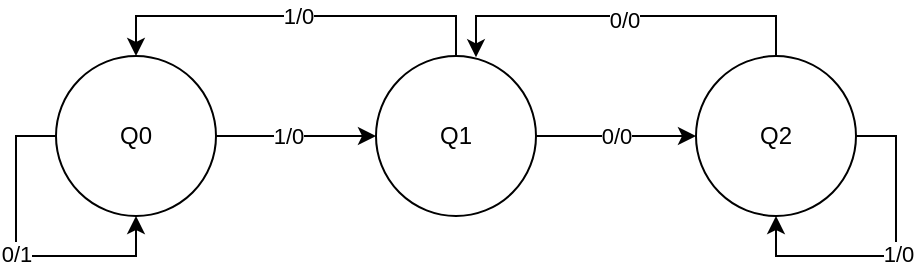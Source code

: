 <mxfile version="24.8.6">
  <diagram name="Page-1" id="q6GDC71LdRmAc72PtHWJ">
    <mxGraphModel dx="911" dy="537" grid="1" gridSize="10" guides="1" tooltips="1" connect="1" arrows="1" fold="1" page="1" pageScale="1" pageWidth="850" pageHeight="1100" math="0" shadow="0">
      <root>
        <mxCell id="0" />
        <mxCell id="1" parent="0" />
        <mxCell id="J32bGVidxV7TFzXrQul5-2" value="&lt;div&gt;Q0&lt;/div&gt;" style="ellipse;whiteSpace=wrap;html=1;aspect=fixed;" vertex="1" parent="1">
          <mxGeometry x="160" y="280" width="80" height="80" as="geometry" />
        </mxCell>
        <mxCell id="J32bGVidxV7TFzXrQul5-30" style="edgeStyle=orthogonalEdgeStyle;rounded=0;orthogonalLoop=1;jettySize=auto;html=1;exitX=0.5;exitY=0;exitDx=0;exitDy=0;entryX=0.5;entryY=0;entryDx=0;entryDy=0;" edge="1" parent="1" source="J32bGVidxV7TFzXrQul5-3" target="J32bGVidxV7TFzXrQul5-2">
          <mxGeometry relative="1" as="geometry" />
        </mxCell>
        <mxCell id="J32bGVidxV7TFzXrQul5-31" value="1/0" style="edgeLabel;html=1;align=center;verticalAlign=middle;resizable=0;points=[];" vertex="1" connectable="0" parent="J32bGVidxV7TFzXrQul5-30">
          <mxGeometry x="-0.009" y="3" relative="1" as="geometry">
            <mxPoint y="-3" as="offset" />
          </mxGeometry>
        </mxCell>
        <mxCell id="J32bGVidxV7TFzXrQul5-3" value="&lt;div&gt;Q1&lt;/div&gt;" style="ellipse;whiteSpace=wrap;html=1;aspect=fixed;" vertex="1" parent="1">
          <mxGeometry x="320" y="280" width="80" height="80" as="geometry" />
        </mxCell>
        <mxCell id="J32bGVidxV7TFzXrQul5-4" value="Q2" style="ellipse;whiteSpace=wrap;html=1;aspect=fixed;" vertex="1" parent="1">
          <mxGeometry x="480" y="280" width="80" height="80" as="geometry" />
        </mxCell>
        <mxCell id="J32bGVidxV7TFzXrQul5-6" value="" style="endArrow=classic;html=1;rounded=0;exitX=1;exitY=0.5;exitDx=0;exitDy=0;entryX=0;entryY=0.5;entryDx=0;entryDy=0;" edge="1" parent="1" source="J32bGVidxV7TFzXrQul5-2" target="J32bGVidxV7TFzXrQul5-3">
          <mxGeometry width="50" height="50" relative="1" as="geometry">
            <mxPoint x="300" y="340" as="sourcePoint" />
            <mxPoint x="350" y="290" as="targetPoint" />
          </mxGeometry>
        </mxCell>
        <mxCell id="J32bGVidxV7TFzXrQul5-14" value="1/0" style="edgeLabel;html=1;align=center;verticalAlign=middle;resizable=0;points=[];" vertex="1" connectable="0" parent="J32bGVidxV7TFzXrQul5-6">
          <mxGeometry x="-0.107" y="-2" relative="1" as="geometry">
            <mxPoint y="-2" as="offset" />
          </mxGeometry>
        </mxCell>
        <mxCell id="J32bGVidxV7TFzXrQul5-7" value="" style="endArrow=classic;html=1;rounded=0;exitX=1;exitY=0.5;exitDx=0;exitDy=0;entryX=0;entryY=0.5;entryDx=0;entryDy=0;" edge="1" parent="1" source="J32bGVidxV7TFzXrQul5-3" target="J32bGVidxV7TFzXrQul5-4">
          <mxGeometry width="50" height="50" relative="1" as="geometry">
            <mxPoint x="520" y="330" as="sourcePoint" />
            <mxPoint x="570" y="280" as="targetPoint" />
          </mxGeometry>
        </mxCell>
        <mxCell id="J32bGVidxV7TFzXrQul5-15" value="0/0" style="edgeLabel;html=1;align=center;verticalAlign=middle;resizable=0;points=[];" vertex="1" connectable="0" parent="J32bGVidxV7TFzXrQul5-7">
          <mxGeometry x="-0.001" relative="1" as="geometry">
            <mxPoint as="offset" />
          </mxGeometry>
        </mxCell>
        <mxCell id="J32bGVidxV7TFzXrQul5-20" style="edgeStyle=orthogonalEdgeStyle;rounded=0;orthogonalLoop=1;jettySize=auto;html=1;exitX=0.5;exitY=0;exitDx=0;exitDy=0;entryX=0.625;entryY=0.008;entryDx=0;entryDy=0;entryPerimeter=0;" edge="1" parent="1" source="J32bGVidxV7TFzXrQul5-4" target="J32bGVidxV7TFzXrQul5-3">
          <mxGeometry relative="1" as="geometry" />
        </mxCell>
        <mxCell id="J32bGVidxV7TFzXrQul5-21" value="0/0" style="edgeLabel;html=1;align=center;verticalAlign=middle;resizable=0;points=[];" vertex="1" connectable="0" parent="J32bGVidxV7TFzXrQul5-20">
          <mxGeometry x="0.009" y="2" relative="1" as="geometry">
            <mxPoint as="offset" />
          </mxGeometry>
        </mxCell>
        <mxCell id="J32bGVidxV7TFzXrQul5-26" style="edgeStyle=orthogonalEdgeStyle;rounded=0;orthogonalLoop=1;jettySize=auto;html=1;exitX=0;exitY=0.5;exitDx=0;exitDy=0;entryX=0.5;entryY=1;entryDx=0;entryDy=0;" edge="1" parent="1" source="J32bGVidxV7TFzXrQul5-2" target="J32bGVidxV7TFzXrQul5-2">
          <mxGeometry relative="1" as="geometry" />
        </mxCell>
        <mxCell id="J32bGVidxV7TFzXrQul5-27" value="&lt;div&gt;0/1&lt;/div&gt;" style="edgeLabel;html=1;align=center;verticalAlign=middle;resizable=0;points=[];" vertex="1" connectable="0" parent="J32bGVidxV7TFzXrQul5-26">
          <mxGeometry x="-0.01" relative="1" as="geometry">
            <mxPoint as="offset" />
          </mxGeometry>
        </mxCell>
        <mxCell id="J32bGVidxV7TFzXrQul5-28" style="edgeStyle=orthogonalEdgeStyle;rounded=0;orthogonalLoop=1;jettySize=auto;html=1;exitX=1;exitY=0.5;exitDx=0;exitDy=0;entryX=0.5;entryY=1;entryDx=0;entryDy=0;" edge="1" parent="1" source="J32bGVidxV7TFzXrQul5-4" target="J32bGVidxV7TFzXrQul5-4">
          <mxGeometry relative="1" as="geometry" />
        </mxCell>
        <mxCell id="J32bGVidxV7TFzXrQul5-29" value="1/0" style="edgeLabel;html=1;align=center;verticalAlign=middle;resizable=0;points=[];" vertex="1" connectable="0" parent="J32bGVidxV7TFzXrQul5-28">
          <mxGeometry x="-0.016" y="1" relative="1" as="geometry">
            <mxPoint as="offset" />
          </mxGeometry>
        </mxCell>
      </root>
    </mxGraphModel>
  </diagram>
</mxfile>
